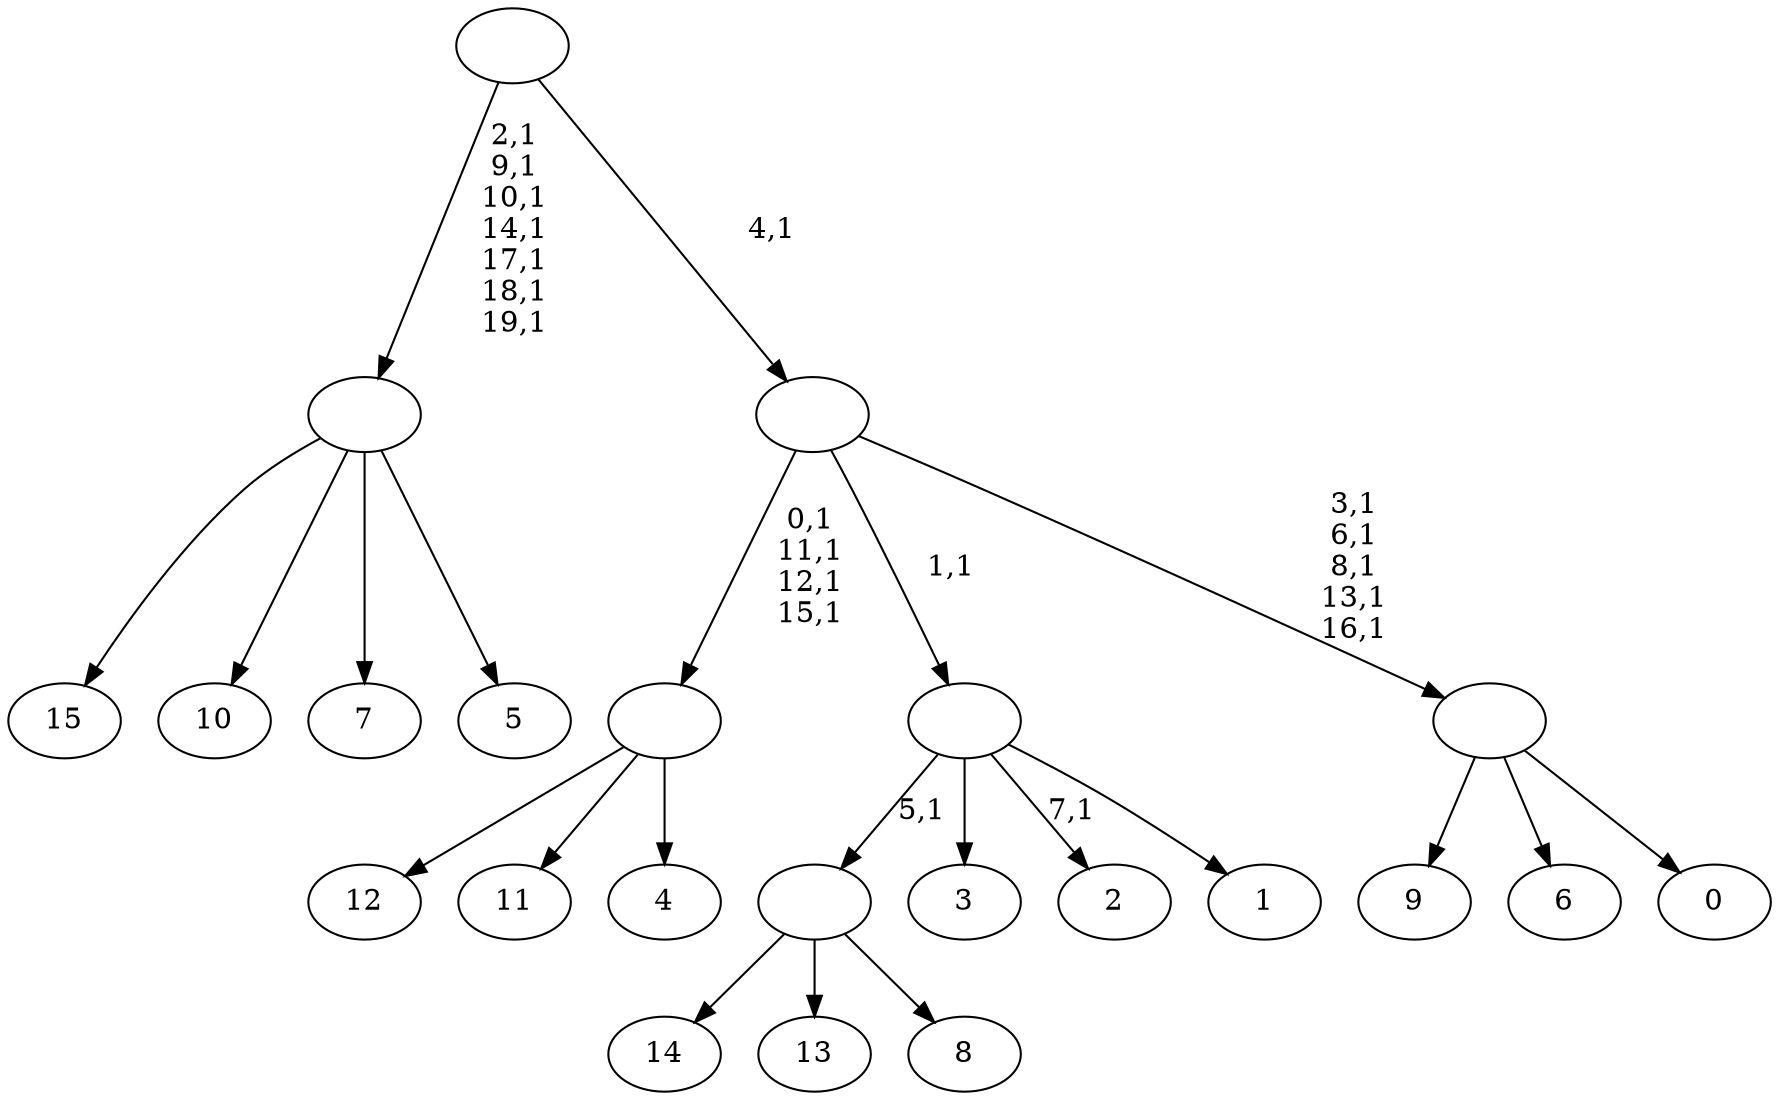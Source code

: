 digraph T {
	36 [label="15"]
	35 [label="14"]
	34 [label="13"]
	33 [label="12"]
	32 [label="11"]
	31 [label="10"]
	30 [label="9"]
	29 [label="8"]
	28 [label=""]
	27 [label="7"]
	26 [label="6"]
	25 [label="5"]
	24 [label=""]
	17 [label="4"]
	16 [label=""]
	12 [label="3"]
	11 [label="2"]
	9 [label="1"]
	8 [label=""]
	7 [label="0"]
	6 [label=""]
	1 [label=""]
	0 [label=""]
	28 -> 35 [label=""]
	28 -> 34 [label=""]
	28 -> 29 [label=""]
	24 -> 36 [label=""]
	24 -> 31 [label=""]
	24 -> 27 [label=""]
	24 -> 25 [label=""]
	16 -> 33 [label=""]
	16 -> 32 [label=""]
	16 -> 17 [label=""]
	8 -> 11 [label="7,1"]
	8 -> 28 [label="5,1"]
	8 -> 12 [label=""]
	8 -> 9 [label=""]
	6 -> 30 [label=""]
	6 -> 26 [label=""]
	6 -> 7 [label=""]
	1 -> 6 [label="3,1\n6,1\n8,1\n13,1\n16,1"]
	1 -> 16 [label="0,1\n11,1\n12,1\n15,1"]
	1 -> 8 [label="1,1"]
	0 -> 24 [label="2,1\n9,1\n10,1\n14,1\n17,1\n18,1\n19,1"]
	0 -> 1 [label="4,1"]
}
